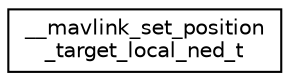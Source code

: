 digraph "Graphical Class Hierarchy"
{
 // INTERACTIVE_SVG=YES
  edge [fontname="Helvetica",fontsize="10",labelfontname="Helvetica",labelfontsize="10"];
  node [fontname="Helvetica",fontsize="10",shape=record];
  rankdir="LR";
  Node1 [label="__mavlink_set_position\l_target_local_ned_t",height=0.2,width=0.4,color="black", fillcolor="white", style="filled",URL="$struct____mavlink__set__position__target__local__ned__t.html"];
}
